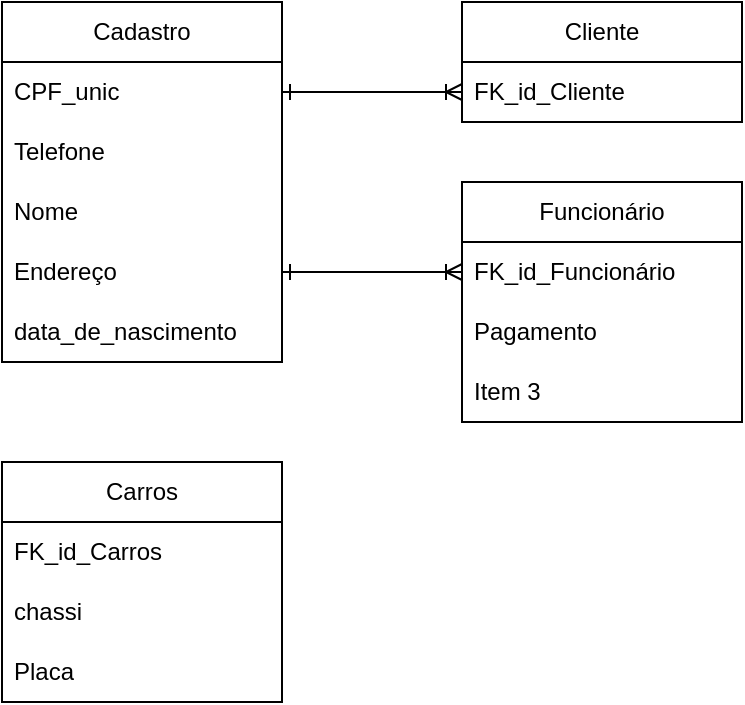 <mxfile version="23.1.7" type="github">
  <diagram name="Página-1" id="-zwmu9AmXeO0eC-2ghss">
    <mxGraphModel dx="1434" dy="780" grid="1" gridSize="10" guides="1" tooltips="1" connect="1" arrows="1" fold="1" page="1" pageScale="1" pageWidth="827" pageHeight="1169" math="0" shadow="0">
      <root>
        <mxCell id="0" />
        <mxCell id="1" parent="0" />
        <mxCell id="XTqYAZaex5O8AX5dt9Om-1" value="Cadastro" style="swimlane;fontStyle=0;childLayout=stackLayout;horizontal=1;startSize=30;horizontalStack=0;resizeParent=1;resizeParentMax=0;resizeLast=0;collapsible=1;marginBottom=0;whiteSpace=wrap;html=1;" vertex="1" parent="1">
          <mxGeometry x="10" y="10" width="140" height="180" as="geometry" />
        </mxCell>
        <mxCell id="XTqYAZaex5O8AX5dt9Om-2" value="CPF_unic" style="text;strokeColor=none;fillColor=none;align=left;verticalAlign=middle;spacingLeft=4;spacingRight=4;overflow=hidden;points=[[0,0.5],[1,0.5]];portConstraint=eastwest;rotatable=0;whiteSpace=wrap;html=1;" vertex="1" parent="XTqYAZaex5O8AX5dt9Om-1">
          <mxGeometry y="30" width="140" height="30" as="geometry" />
        </mxCell>
        <mxCell id="XTqYAZaex5O8AX5dt9Om-3" value="Telefone" style="text;strokeColor=none;fillColor=none;align=left;verticalAlign=middle;spacingLeft=4;spacingRight=4;overflow=hidden;points=[[0,0.5],[1,0.5]];portConstraint=eastwest;rotatable=0;whiteSpace=wrap;html=1;" vertex="1" parent="XTqYAZaex5O8AX5dt9Om-1">
          <mxGeometry y="60" width="140" height="30" as="geometry" />
        </mxCell>
        <mxCell id="XTqYAZaex5O8AX5dt9Om-4" value="Nome" style="text;strokeColor=none;fillColor=none;align=left;verticalAlign=middle;spacingLeft=4;spacingRight=4;overflow=hidden;points=[[0,0.5],[1,0.5]];portConstraint=eastwest;rotatable=0;whiteSpace=wrap;html=1;" vertex="1" parent="XTqYAZaex5O8AX5dt9Om-1">
          <mxGeometry y="90" width="140" height="30" as="geometry" />
        </mxCell>
        <mxCell id="XTqYAZaex5O8AX5dt9Om-5" value="Endereço" style="text;strokeColor=none;fillColor=none;align=left;verticalAlign=middle;spacingLeft=4;spacingRight=4;overflow=hidden;points=[[0,0.5],[1,0.5]];portConstraint=eastwest;rotatable=0;whiteSpace=wrap;html=1;" vertex="1" parent="XTqYAZaex5O8AX5dt9Om-1">
          <mxGeometry y="120" width="140" height="30" as="geometry" />
        </mxCell>
        <mxCell id="XTqYAZaex5O8AX5dt9Om-6" value="data_de_nascimento" style="text;strokeColor=none;fillColor=none;align=left;verticalAlign=middle;spacingLeft=4;spacingRight=4;overflow=hidden;points=[[0,0.5],[1,0.5]];portConstraint=eastwest;rotatable=0;whiteSpace=wrap;html=1;" vertex="1" parent="XTqYAZaex5O8AX5dt9Om-1">
          <mxGeometry y="150" width="140" height="30" as="geometry" />
        </mxCell>
        <mxCell id="XTqYAZaex5O8AX5dt9Om-7" value="Cliente" style="swimlane;fontStyle=0;childLayout=stackLayout;horizontal=1;startSize=30;horizontalStack=0;resizeParent=1;resizeParentMax=0;resizeLast=0;collapsible=1;marginBottom=0;whiteSpace=wrap;html=1;" vertex="1" parent="1">
          <mxGeometry x="240" y="10" width="140" height="60" as="geometry" />
        </mxCell>
        <mxCell id="XTqYAZaex5O8AX5dt9Om-9" value="FK_id_Cliente" style="text;strokeColor=none;fillColor=none;align=left;verticalAlign=middle;spacingLeft=4;spacingRight=4;overflow=hidden;points=[[0,0.5],[1,0.5]];portConstraint=eastwest;rotatable=0;whiteSpace=wrap;html=1;" vertex="1" parent="XTqYAZaex5O8AX5dt9Om-7">
          <mxGeometry y="30" width="140" height="30" as="geometry" />
        </mxCell>
        <mxCell id="XTqYAZaex5O8AX5dt9Om-12" style="edgeStyle=orthogonalEdgeStyle;rounded=0;orthogonalLoop=1;jettySize=auto;html=1;exitX=0;exitY=0.5;exitDx=0;exitDy=0;entryX=1;entryY=0.5;entryDx=0;entryDy=0;endArrow=ERone;endFill=0;startArrow=ERoneToMany;startFill=0;" edge="1" parent="1" source="XTqYAZaex5O8AX5dt9Om-9" target="XTqYAZaex5O8AX5dt9Om-2">
          <mxGeometry relative="1" as="geometry" />
        </mxCell>
        <mxCell id="XTqYAZaex5O8AX5dt9Om-13" value="Funcionário" style="swimlane;fontStyle=0;childLayout=stackLayout;horizontal=1;startSize=30;horizontalStack=0;resizeParent=1;resizeParentMax=0;resizeLast=0;collapsible=1;marginBottom=0;whiteSpace=wrap;html=1;" vertex="1" parent="1">
          <mxGeometry x="240" y="100" width="140" height="120" as="geometry" />
        </mxCell>
        <mxCell id="XTqYAZaex5O8AX5dt9Om-14" value="FK_id_Funcionário" style="text;strokeColor=none;fillColor=none;align=left;verticalAlign=middle;spacingLeft=4;spacingRight=4;overflow=hidden;points=[[0,0.5],[1,0.5]];portConstraint=eastwest;rotatable=0;whiteSpace=wrap;html=1;" vertex="1" parent="XTqYAZaex5O8AX5dt9Om-13">
          <mxGeometry y="30" width="140" height="30" as="geometry" />
        </mxCell>
        <mxCell id="XTqYAZaex5O8AX5dt9Om-15" value="Pagamento" style="text;strokeColor=none;fillColor=none;align=left;verticalAlign=middle;spacingLeft=4;spacingRight=4;overflow=hidden;points=[[0,0.5],[1,0.5]];portConstraint=eastwest;rotatable=0;whiteSpace=wrap;html=1;" vertex="1" parent="XTqYAZaex5O8AX5dt9Om-13">
          <mxGeometry y="60" width="140" height="30" as="geometry" />
        </mxCell>
        <mxCell id="XTqYAZaex5O8AX5dt9Om-16" value="Item 3" style="text;strokeColor=none;fillColor=none;align=left;verticalAlign=middle;spacingLeft=4;spacingRight=4;overflow=hidden;points=[[0,0.5],[1,0.5]];portConstraint=eastwest;rotatable=0;whiteSpace=wrap;html=1;" vertex="1" parent="XTqYAZaex5O8AX5dt9Om-13">
          <mxGeometry y="90" width="140" height="30" as="geometry" />
        </mxCell>
        <mxCell id="XTqYAZaex5O8AX5dt9Om-17" style="edgeStyle=orthogonalEdgeStyle;rounded=0;orthogonalLoop=1;jettySize=auto;html=1;exitX=0;exitY=0.5;exitDx=0;exitDy=0;entryX=1;entryY=0.5;entryDx=0;entryDy=0;endArrow=ERone;endFill=0;startArrow=ERoneToMany;startFill=0;" edge="1" parent="1" source="XTqYAZaex5O8AX5dt9Om-14" target="XTqYAZaex5O8AX5dt9Om-5">
          <mxGeometry relative="1" as="geometry" />
        </mxCell>
        <mxCell id="XTqYAZaex5O8AX5dt9Om-18" value="Carros" style="swimlane;fontStyle=0;childLayout=stackLayout;horizontal=1;startSize=30;horizontalStack=0;resizeParent=1;resizeParentMax=0;resizeLast=0;collapsible=1;marginBottom=0;whiteSpace=wrap;html=1;" vertex="1" parent="1">
          <mxGeometry x="10" y="240" width="140" height="120" as="geometry" />
        </mxCell>
        <mxCell id="XTqYAZaex5O8AX5dt9Om-19" value="FK_id_Carros" style="text;strokeColor=none;fillColor=none;align=left;verticalAlign=middle;spacingLeft=4;spacingRight=4;overflow=hidden;points=[[0,0.5],[1,0.5]];portConstraint=eastwest;rotatable=0;whiteSpace=wrap;html=1;" vertex="1" parent="XTqYAZaex5O8AX5dt9Om-18">
          <mxGeometry y="30" width="140" height="30" as="geometry" />
        </mxCell>
        <mxCell id="XTqYAZaex5O8AX5dt9Om-20" value="chassi" style="text;strokeColor=none;fillColor=none;align=left;verticalAlign=middle;spacingLeft=4;spacingRight=4;overflow=hidden;points=[[0,0.5],[1,0.5]];portConstraint=eastwest;rotatable=0;whiteSpace=wrap;html=1;" vertex="1" parent="XTqYAZaex5O8AX5dt9Om-18">
          <mxGeometry y="60" width="140" height="30" as="geometry" />
        </mxCell>
        <mxCell id="XTqYAZaex5O8AX5dt9Om-21" value="Placa" style="text;strokeColor=none;fillColor=none;align=left;verticalAlign=middle;spacingLeft=4;spacingRight=4;overflow=hidden;points=[[0,0.5],[1,0.5]];portConstraint=eastwest;rotatable=0;whiteSpace=wrap;html=1;" vertex="1" parent="XTqYAZaex5O8AX5dt9Om-18">
          <mxGeometry y="90" width="140" height="30" as="geometry" />
        </mxCell>
      </root>
    </mxGraphModel>
  </diagram>
</mxfile>
